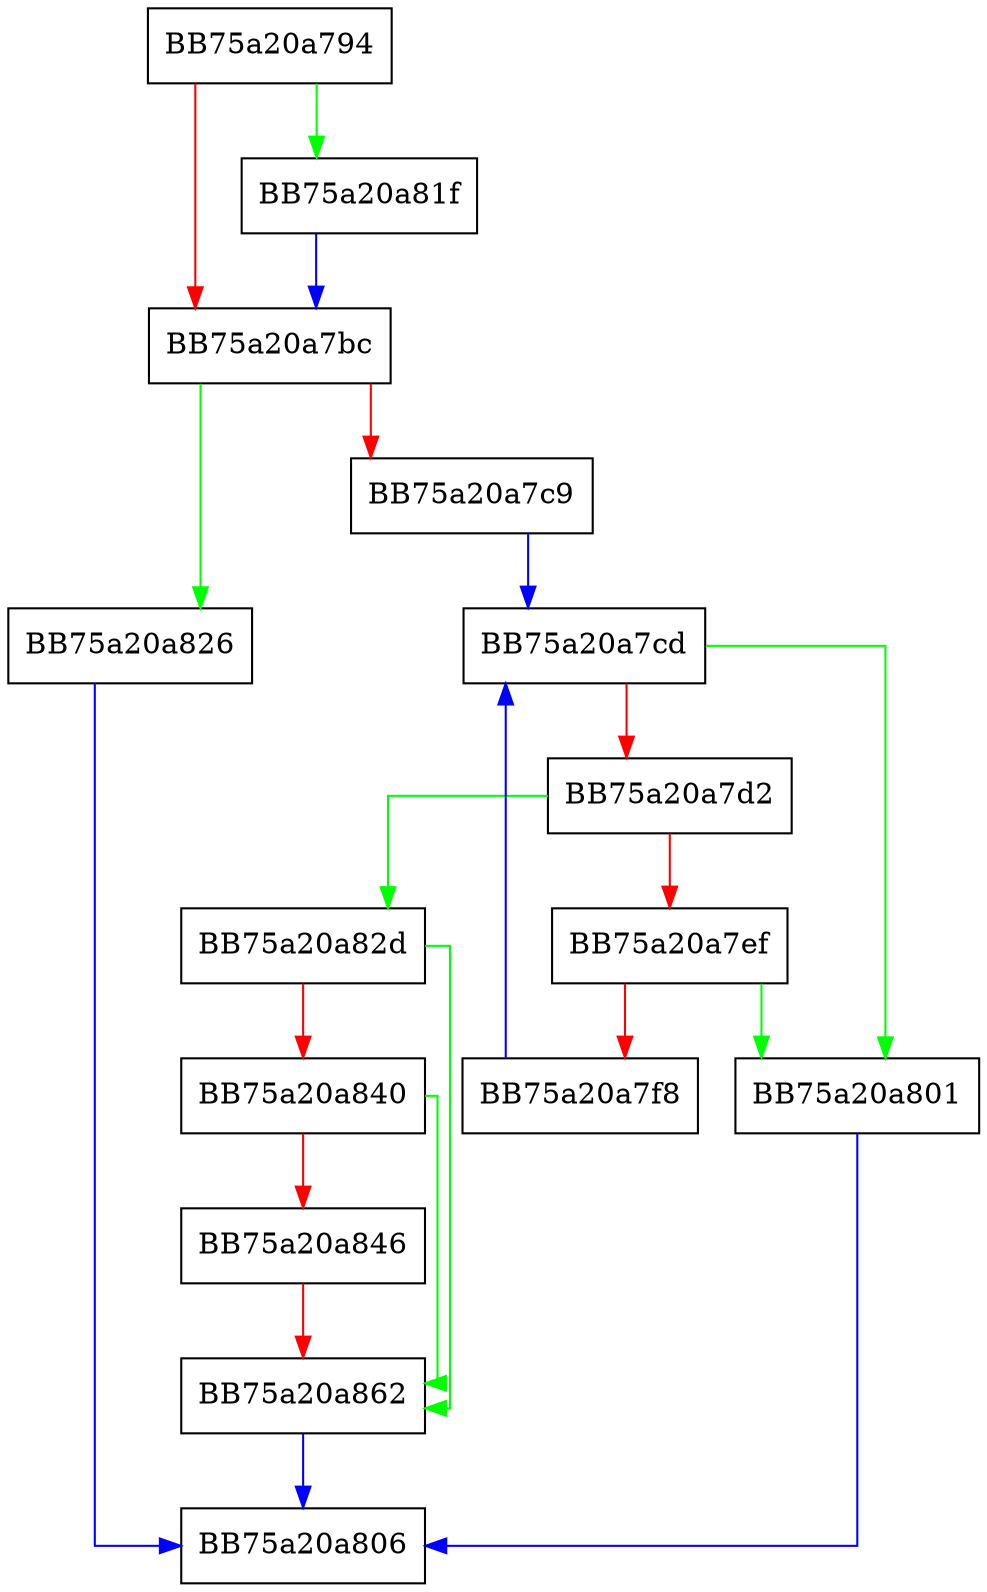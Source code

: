 digraph GetMaxFATSector {
  node [shape="box"];
  graph [splines=ortho];
  BB75a20a794 -> BB75a20a81f [color="green"];
  BB75a20a794 -> BB75a20a7bc [color="red"];
  BB75a20a7bc -> BB75a20a826 [color="green"];
  BB75a20a7bc -> BB75a20a7c9 [color="red"];
  BB75a20a7c9 -> BB75a20a7cd [color="blue"];
  BB75a20a7cd -> BB75a20a801 [color="green"];
  BB75a20a7cd -> BB75a20a7d2 [color="red"];
  BB75a20a7d2 -> BB75a20a82d [color="green"];
  BB75a20a7d2 -> BB75a20a7ef [color="red"];
  BB75a20a7ef -> BB75a20a801 [color="green"];
  BB75a20a7ef -> BB75a20a7f8 [color="red"];
  BB75a20a7f8 -> BB75a20a7cd [color="blue"];
  BB75a20a801 -> BB75a20a806 [color="blue"];
  BB75a20a81f -> BB75a20a7bc [color="blue"];
  BB75a20a826 -> BB75a20a806 [color="blue"];
  BB75a20a82d -> BB75a20a862 [color="green"];
  BB75a20a82d -> BB75a20a840 [color="red"];
  BB75a20a840 -> BB75a20a862 [color="green"];
  BB75a20a840 -> BB75a20a846 [color="red"];
  BB75a20a846 -> BB75a20a862 [color="red"];
  BB75a20a862 -> BB75a20a806 [color="blue"];
}